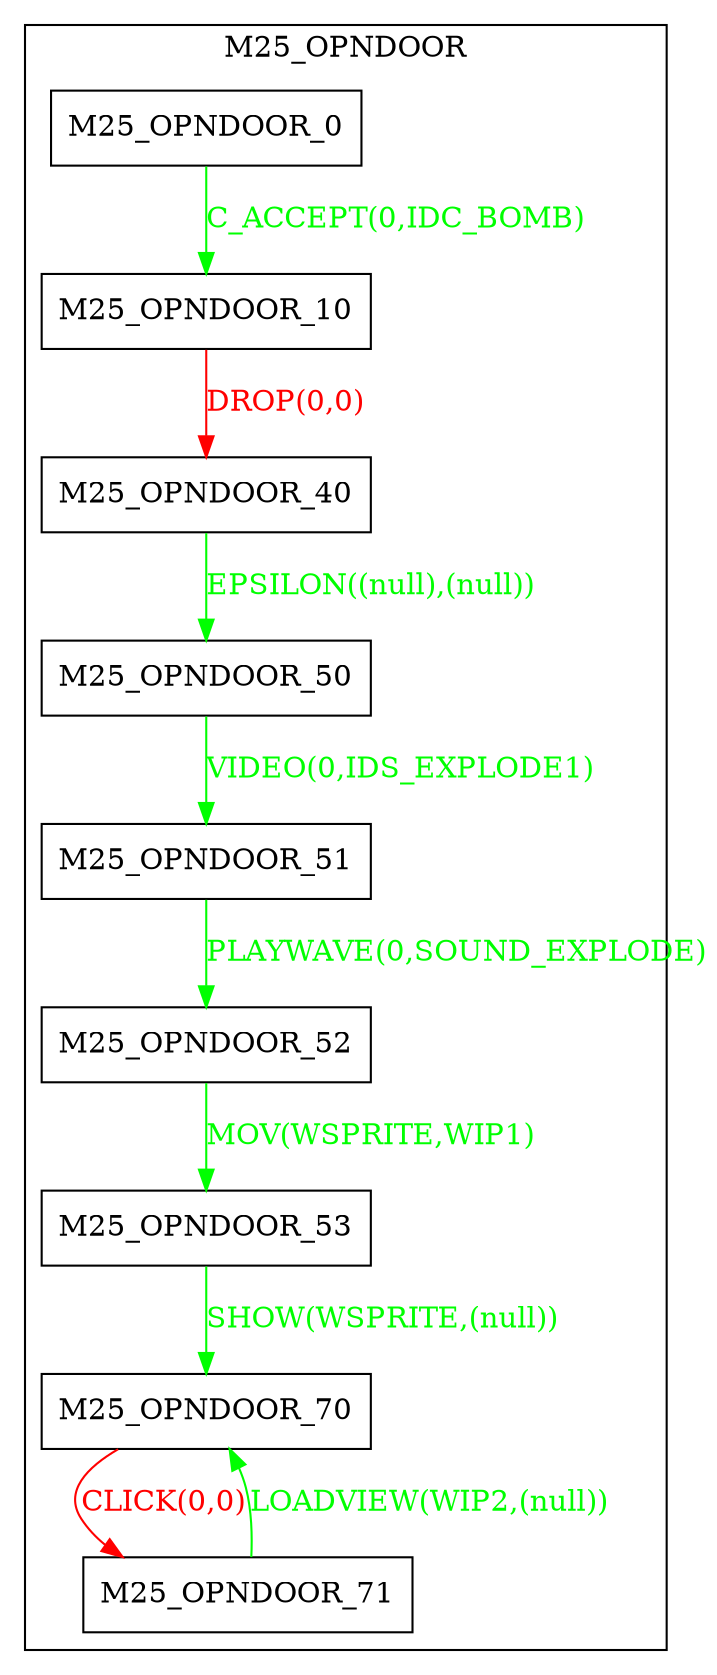 digraph {
 node [shape=record];
subgraph cluster_M25_OPNDOOR {
 label="M25_OPNDOOR";
"M25_OPNDOOR_0" -> "M25_OPNDOOR_10"[color=green, fontcolor=green, label="C_ACCEPT(0,IDC_BOMB)"];
"M25_OPNDOOR_10" -> "M25_OPNDOOR_40"[color=red, fontcolor=red, label="DROP(0,0)"];
"M25_OPNDOOR_40" -> "M25_OPNDOOR_50"[color=green, fontcolor=green, label="EPSILON((null),(null))"];
"M25_OPNDOOR_50" -> "M25_OPNDOOR_51"[color=green, fontcolor=green, label="VIDEO(0,IDS_EXPLODE1)"];
"M25_OPNDOOR_51" -> "M25_OPNDOOR_52"[color=green, fontcolor=green, label="PLAYWAVE(0,SOUND_EXPLODE)"];
"M25_OPNDOOR_52" -> "M25_OPNDOOR_53"[color=green, fontcolor=green, label="MOV(WSPRITE,WIP1)"];
"M25_OPNDOOR_53" -> "M25_OPNDOOR_70"[color=green, fontcolor=green, label="SHOW(WSPRITE,(null))"];
"M25_OPNDOOR_70" -> "M25_OPNDOOR_71"[color=red, fontcolor=red, label="CLICK(0,0)"];
"M25_OPNDOOR_71" -> "M25_OPNDOOR_70"[color=green, fontcolor=green, label="LOADVIEW(WIP2,(null))"];
}}
